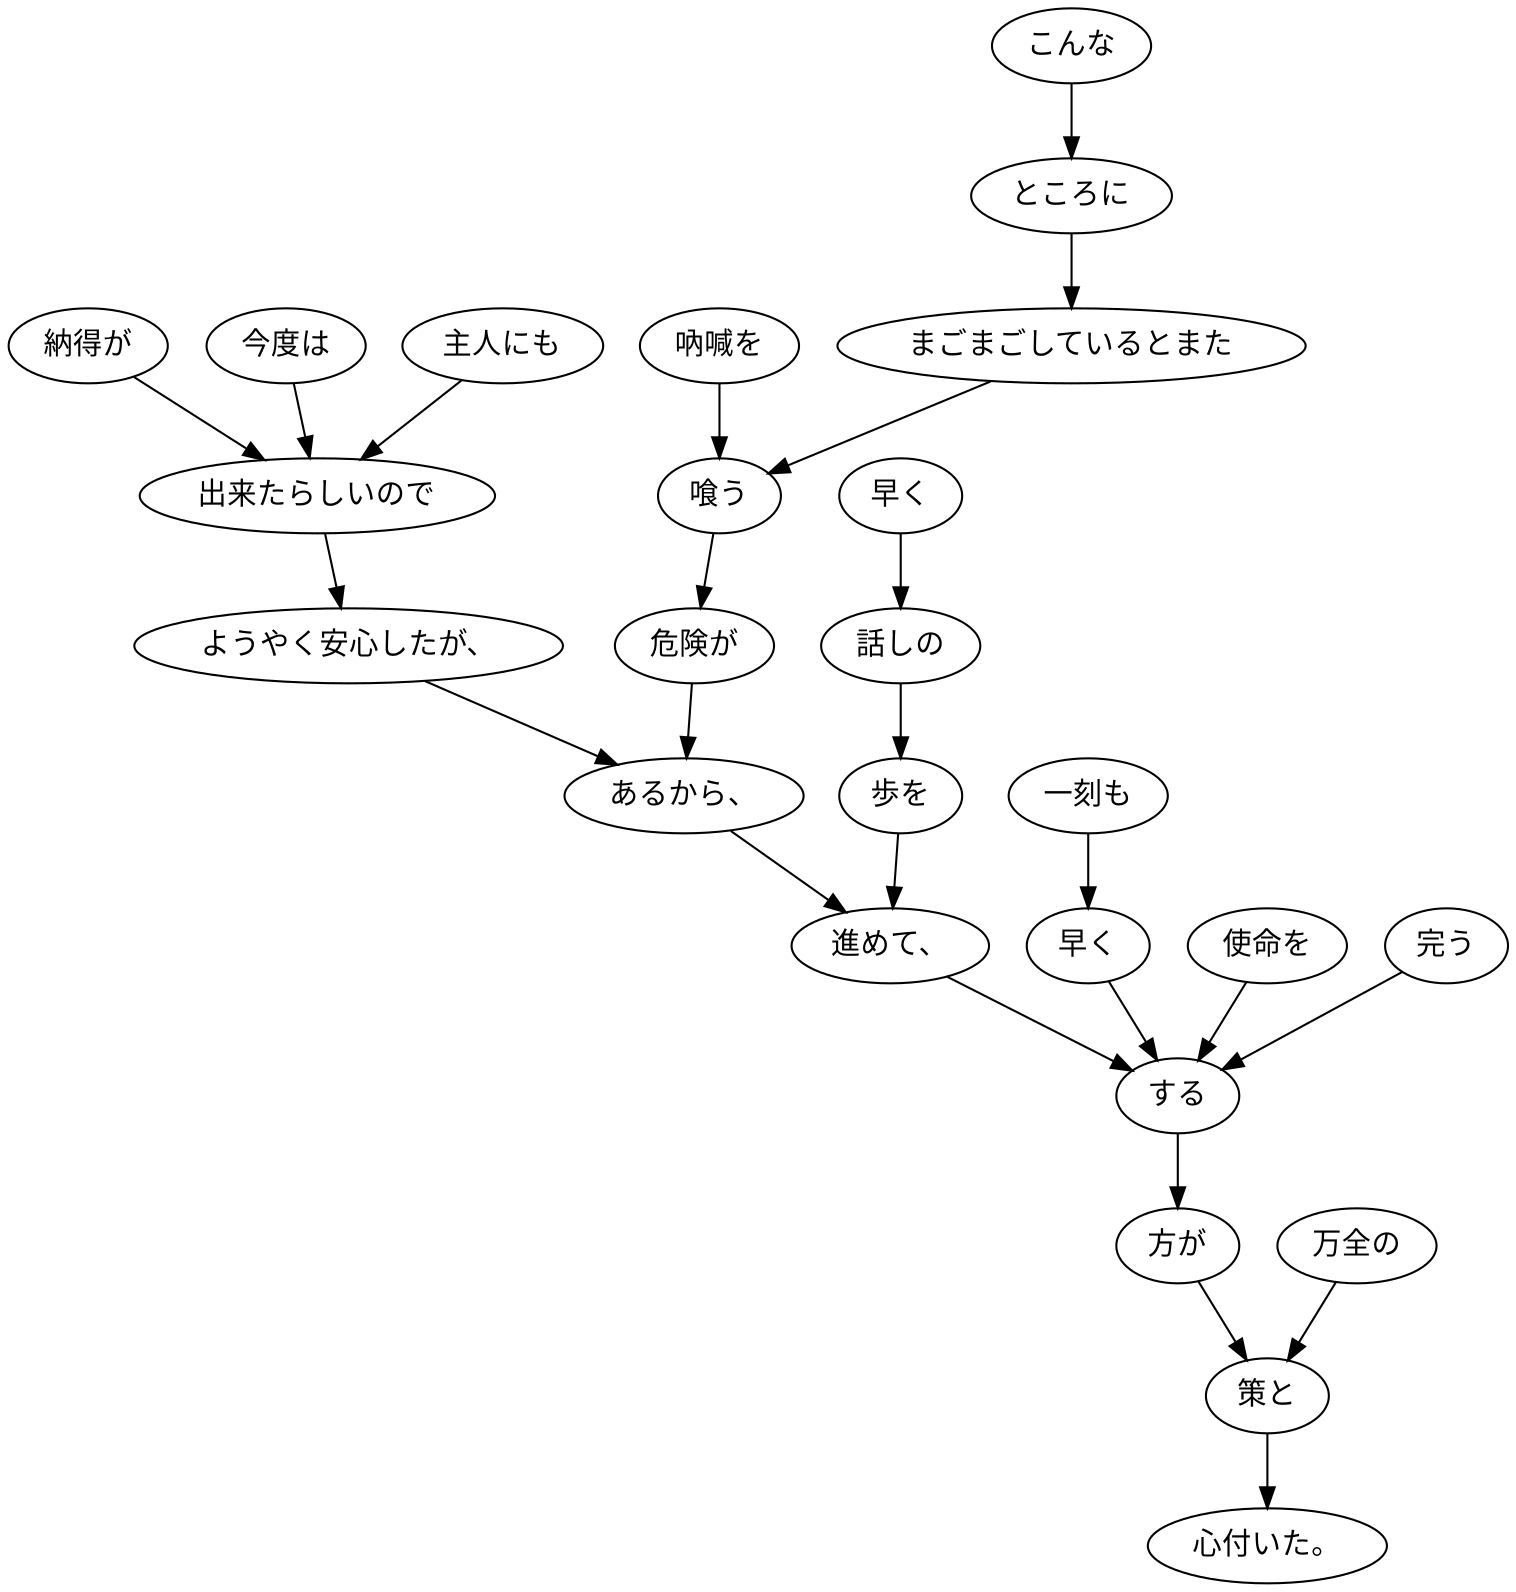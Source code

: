 digraph graph2427 {
	node0 [label="今度は"];
	node1 [label="主人にも"];
	node2 [label="納得が"];
	node3 [label="出来たらしいので"];
	node4 [label="ようやく安心したが、"];
	node5 [label="こんな"];
	node6 [label="ところに"];
	node7 [label="まごまごしているとまた"];
	node8 [label="吶喊を"];
	node9 [label="喰う"];
	node10 [label="危険が"];
	node11 [label="あるから、"];
	node12 [label="早く"];
	node13 [label="話しの"];
	node14 [label="歩を"];
	node15 [label="進めて、"];
	node16 [label="一刻も"];
	node17 [label="早く"];
	node18 [label="使命を"];
	node19 [label="完う"];
	node20 [label="する"];
	node21 [label="方が"];
	node22 [label="万全の"];
	node23 [label="策と"];
	node24 [label="心付いた。"];
	node0 -> node3;
	node1 -> node3;
	node2 -> node3;
	node3 -> node4;
	node4 -> node11;
	node5 -> node6;
	node6 -> node7;
	node7 -> node9;
	node8 -> node9;
	node9 -> node10;
	node10 -> node11;
	node11 -> node15;
	node12 -> node13;
	node13 -> node14;
	node14 -> node15;
	node15 -> node20;
	node16 -> node17;
	node17 -> node20;
	node18 -> node20;
	node19 -> node20;
	node20 -> node21;
	node21 -> node23;
	node22 -> node23;
	node23 -> node24;
}
